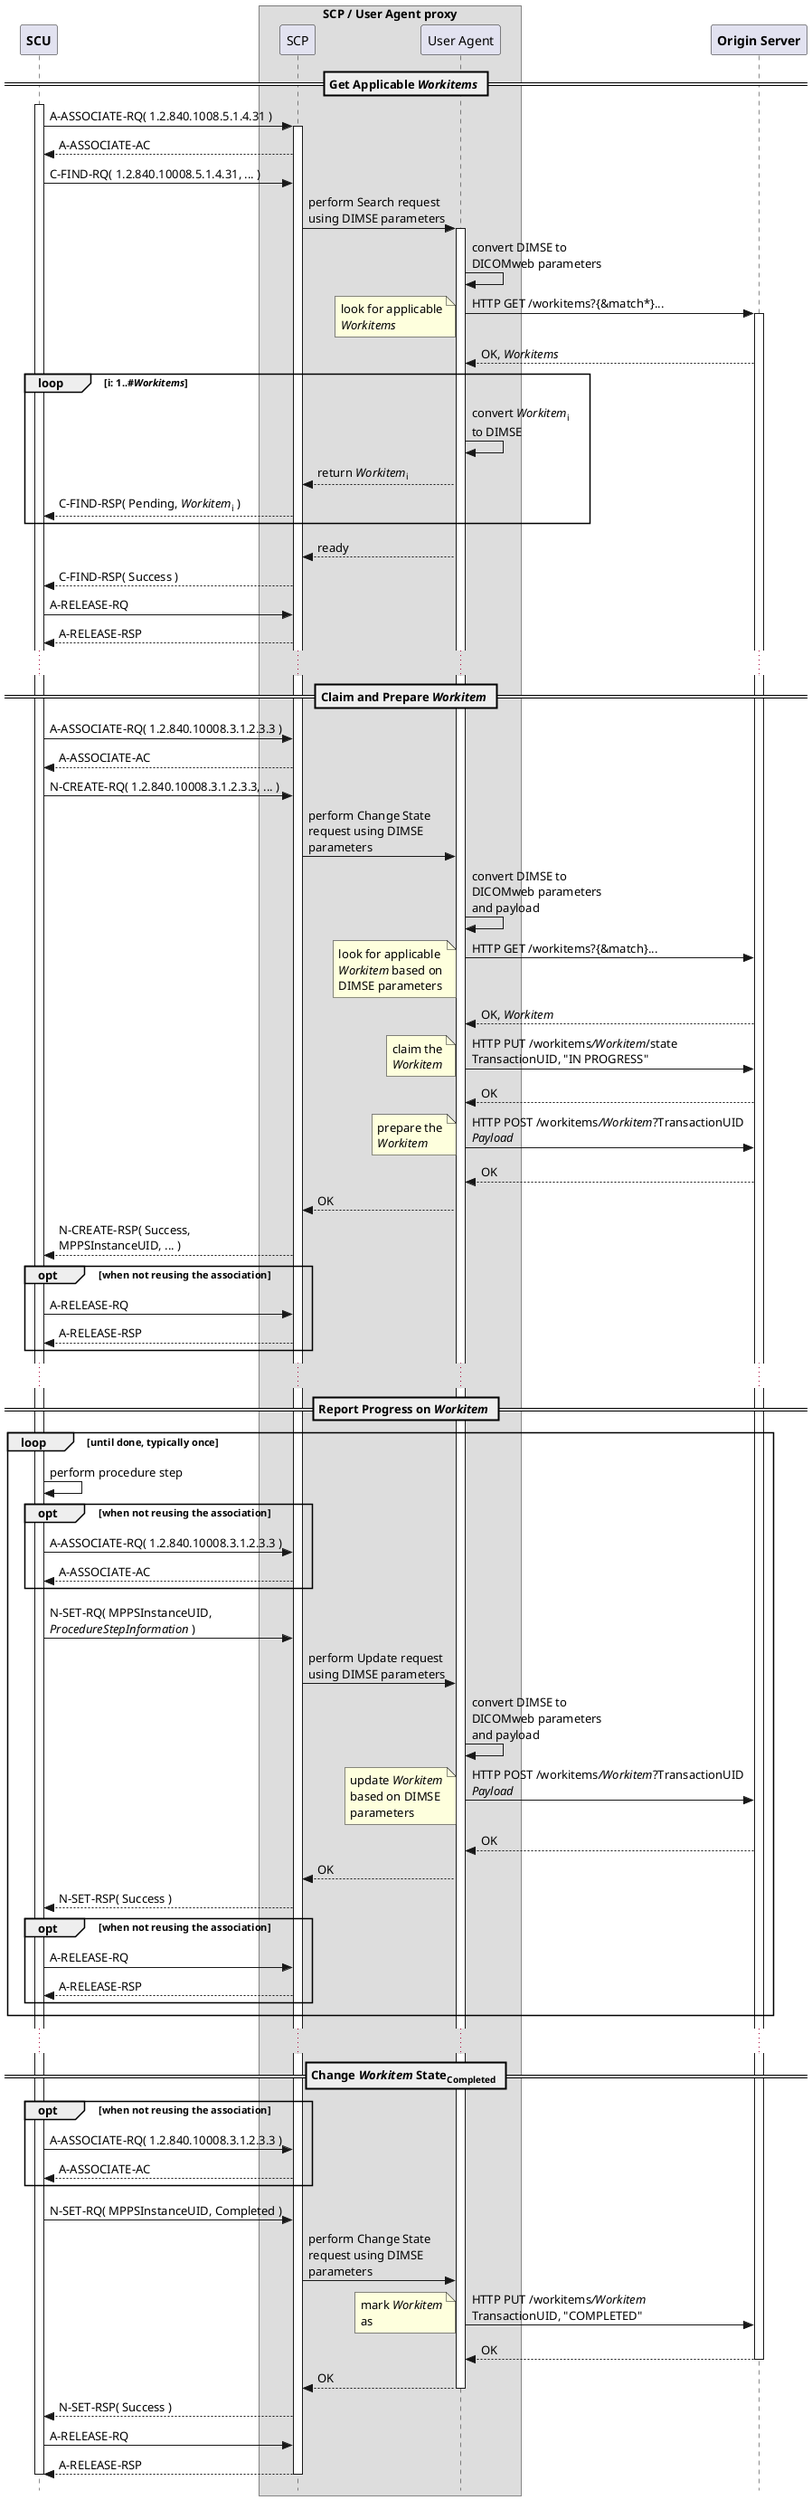 @startuml SCP-UA Proxy
!pragma teoz true
skinparam style strictuml
hide footbox

participant "**SCU**" as SCU
box SCP / User Agent proxy
  participant "SCP" as SCP
  participant "User Agent" as UA
end box
participant "**Origin Server**" as OS

== Get Applicable //Workitems// ==
activate SCU

SCU -> SCP: A-ASSOCIATE-RQ( 1.2.840.1008.5.1.4.31 )
activate SCP
SCU <-- SCP: A-ASSOCIATE-AC
SCU -> SCP: C-FIND-RQ( 1.2.840.10008.5.1.4.31, ... )
SCP -> UA: perform Search request\nusing DIMSE parameters
activate UA
UA -> UA: convert DIMSE to\nDICOMweb parameters
UA -> OS: HTTP GET /workitems?{&match*}...
activate OS
note left: look for applicable\n//Workitems//
UA <-- OS: OK, //Workitems//
loop i: 1..#//Workitems//
  UA -> UA: convert //Workitem//<sub>i</sub>\nto DIMSE
  SCP <-- UA: return //Workitem//<sub>i</sub>
  SCU <-- SCP: C-FIND-RSP( Pending, //Workitem//<sub>i</sub> )
end
SCP <-- UA: ready
SCU <-- SCP: C-FIND-RSP( Success )
SCU -> SCP: A-RELEASE-RQ
SCU <-- SCP: A-RELEASE-RSP
...

== Claim and Prepare //Workitem// ==
SCU -> SCP: A-ASSOCIATE-RQ( 1.2.840.10008.3.1.2.3.3 )
SCU <-- SCP: A-ASSOCIATE-AC
SCU -> SCP: N-CREATE-RQ( 1.2.840.10008.3.1.2.3.3, ... )
SCP -> UA: perform Change State\nrequest using DIMSE\nparameters
UA -> UA: convert DIMSE to\nDICOMweb parameters\nand payload
UA -> OS: HTTP GET /workitems?{&match}...
note left: look for applicable\n//Workitem// based on\nDIMSE parameters
UA <-- OS: OK, //Workitem//
UA -> OS: HTTP PUT /workitems///Workitem///state\nTransactionUID, "IN PROGRESS"
note left: claim the\n//Workitem//
UA <-- OS: OK
UA -> OS: HTTP POST /workitems///Workitem//?TransactionUID\n//Payload//
note left: prepare the\n//Workitem//
UA <-- OS: OK
SCP <-- UA: OK
SCU <-- SCP: N-CREATE-RSP( Success,\nMPPSInstanceUID, ... )
opt when not reusing the association
  SCU -> SCP: A-RELEASE-RQ
  SCU <-- SCP: A-RELEASE-RSP
end
...
== Report Progress on //Workitem// ==
loop until done, typically once
  SCU -> SCU: perform procedure step
  opt when not reusing the association
    SCU -> SCP: A-ASSOCIATE-RQ( 1.2.840.10008.3.1.2.3.3 )
    SCU <-- SCP: A-ASSOCIATE-AC
  end
  SCU -> SCP: N-SET-RQ( MPPSInstanceUID, \n//ProcedureStepInformation// )
  SCP -> UA: perform Update request\nusing DIMSE parameters
  UA -> UA: convert DIMSE to\nDICOMweb parameters\nand payload
  UA -> OS: HTTP POST /workitems///Workitem//?TransactionUID\n//Payload//
  note left: update //Workitem//\nbased on DIMSE\nparameters
  UA <-- OS: OK
  SCP <-- UA: OK
  SCU <-- SCP: N-SET-RSP( Success )
  opt when not reusing the association
    SCU -> SCP: A-RELEASE-RQ
    SCU <-- SCP: A-RELEASE-RSP
  end
end
...
== Change //Workitem// State<sub>Completed</sub> ==
opt when not reusing the association
  SCU -> SCP: A-ASSOCIATE-RQ( 1.2.840.10008.3.1.2.3.3 )
  SCU <-- SCP: A-ASSOCIATE-AC
end
SCU -> SCP: N-SET-RQ( MPPSInstanceUID, Completed )
SCP -> UA: perform Change State\nrequest using DIMSE\nparameters
UA -> OS: HTTP PUT /workitems///Workitem//\nTransactionUID, "COMPLETED"
note left: mark //Workitem//\nas
UA <-- OS: OK
deactivate OS
SCP <-- UA: OK
deactivate UA
SCU <-- SCP: N-SET-RSP( Success )
SCU -> SCP: A-RELEASE-RQ
SCU <-- SCP: A-RELEASE-RSP
deactivate SCP
deactivate SCU